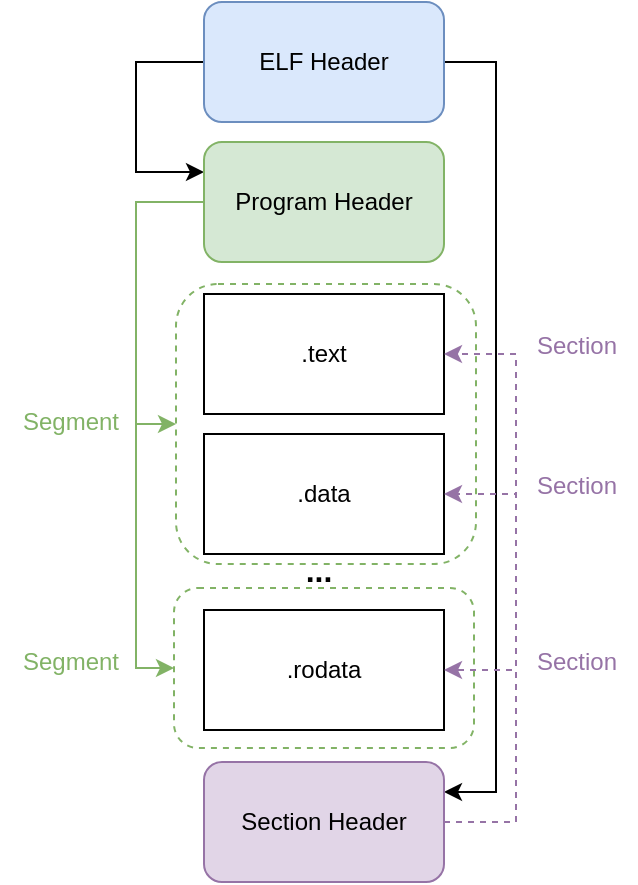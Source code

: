 <mxfile version="20.2.4" type="github"><diagram id="Z5wUyZYE_nOQRbvdjFhS" name="第 1 页"><mxGraphModel dx="1119" dy="695" grid="1" gridSize="10" guides="1" tooltips="1" connect="1" arrows="1" fold="1" page="1" pageScale="1" pageWidth="827" pageHeight="1169" math="0" shadow="0"><root><mxCell id="0"/><mxCell id="1" parent="0"/><mxCell id="8jTFb-6yWXIkbNjpbF5--13" value="" style="rounded=1;whiteSpace=wrap;html=1;fontSize=16;shadow=0;glass=0;strokeColor=#82B366;dashed=1;" vertex="1" parent="1"><mxGeometry x="339" y="453" width="150" height="80" as="geometry"/></mxCell><mxCell id="8jTFb-6yWXIkbNjpbF5--11" value="" style="rounded=1;whiteSpace=wrap;html=1;fontSize=16;shadow=0;glass=0;strokeColor=#82B366;dashed=1;" vertex="1" parent="1"><mxGeometry x="340" y="301" width="150" height="140" as="geometry"/></mxCell><mxCell id="8jTFb-6yWXIkbNjpbF5--14" style="edgeStyle=orthogonalEdgeStyle;rounded=0;orthogonalLoop=1;jettySize=auto;html=1;exitX=0;exitY=0.5;exitDx=0;exitDy=0;entryX=0;entryY=0.25;entryDx=0;entryDy=0;fontSize=16;" edge="1" parent="1" source="8jTFb-6yWXIkbNjpbF5--1" target="8jTFb-6yWXIkbNjpbF5--2"><mxGeometry relative="1" as="geometry"><Array as="points"><mxPoint x="320" y="190"/><mxPoint x="320" y="245"/></Array></mxGeometry></mxCell><mxCell id="8jTFb-6yWXIkbNjpbF5--26" style="edgeStyle=orthogonalEdgeStyle;rounded=0;orthogonalLoop=1;jettySize=auto;html=1;exitX=1;exitY=0.5;exitDx=0;exitDy=0;entryX=1;entryY=0.25;entryDx=0;entryDy=0;fontSize=12;" edge="1" parent="1" source="8jTFb-6yWXIkbNjpbF5--1" target="8jTFb-6yWXIkbNjpbF5--8"><mxGeometry relative="1" as="geometry"><Array as="points"><mxPoint x="500" y="190"/><mxPoint x="500" y="555"/></Array></mxGeometry></mxCell><mxCell id="8jTFb-6yWXIkbNjpbF5--1" value="ELF Header" style="rounded=1;whiteSpace=wrap;html=1;fillColor=#dae8fc;strokeColor=#6c8ebf;" vertex="1" parent="1"><mxGeometry x="354" y="160" width="120" height="60" as="geometry"/></mxCell><mxCell id="8jTFb-6yWXIkbNjpbF5--20" style="edgeStyle=orthogonalEdgeStyle;rounded=0;orthogonalLoop=1;jettySize=auto;html=1;entryX=0;entryY=0.5;entryDx=0;entryDy=0;fontSize=16;exitX=0;exitY=0.5;exitDx=0;exitDy=0;strokeColor=#82B366;" edge="1" parent="1" source="8jTFb-6yWXIkbNjpbF5--2" target="8jTFb-6yWXIkbNjpbF5--11"><mxGeometry relative="1" as="geometry"><Array as="points"><mxPoint x="320" y="260"/><mxPoint x="320" y="371"/></Array></mxGeometry></mxCell><mxCell id="8jTFb-6yWXIkbNjpbF5--24" style="edgeStyle=orthogonalEdgeStyle;rounded=0;orthogonalLoop=1;jettySize=auto;html=1;exitX=0;exitY=0.5;exitDx=0;exitDy=0;entryX=0;entryY=0.5;entryDx=0;entryDy=0;fontSize=12;strokeColor=#82B366;" edge="1" parent="1" source="8jTFb-6yWXIkbNjpbF5--2" target="8jTFb-6yWXIkbNjpbF5--13"><mxGeometry relative="1" as="geometry"><Array as="points"><mxPoint x="320" y="260"/><mxPoint x="320" y="493"/></Array></mxGeometry></mxCell><mxCell id="8jTFb-6yWXIkbNjpbF5--2" value="Program Header" style="rounded=1;whiteSpace=wrap;html=1;fillColor=#d5e8d4;strokeColor=#82b366;" vertex="1" parent="1"><mxGeometry x="354" y="230" width="120" height="60" as="geometry"/></mxCell><mxCell id="8jTFb-6yWXIkbNjpbF5--4" value=".rodata" style="rounded=0;whiteSpace=wrap;html=1;" vertex="1" parent="1"><mxGeometry x="354" y="464" width="120" height="60" as="geometry"/></mxCell><mxCell id="8jTFb-6yWXIkbNjpbF5--6" value=".data" style="rounded=0;whiteSpace=wrap;html=1;" vertex="1" parent="1"><mxGeometry x="354" y="376" width="120" height="60" as="geometry"/></mxCell><mxCell id="8jTFb-6yWXIkbNjpbF5--7" value=".text" style="rounded=0;whiteSpace=wrap;html=1;" vertex="1" parent="1"><mxGeometry x="354" y="306" width="120" height="60" as="geometry"/></mxCell><mxCell id="8jTFb-6yWXIkbNjpbF5--27" style="edgeStyle=orthogonalEdgeStyle;rounded=0;orthogonalLoop=1;jettySize=auto;html=1;exitX=1;exitY=0.5;exitDx=0;exitDy=0;entryX=1;entryY=0.5;entryDx=0;entryDy=0;fontSize=12;strokeColor=#9673a6;dashed=1;fillColor=#e1d5e7;" edge="1" parent="1" source="8jTFb-6yWXIkbNjpbF5--8" target="8jTFb-6yWXIkbNjpbF5--4"><mxGeometry relative="1" as="geometry"><Array as="points"><mxPoint x="510" y="570"/><mxPoint x="510" y="494"/></Array></mxGeometry></mxCell><mxCell id="8jTFb-6yWXIkbNjpbF5--28" style="edgeStyle=orthogonalEdgeStyle;rounded=0;orthogonalLoop=1;jettySize=auto;html=1;exitX=1;exitY=0.5;exitDx=0;exitDy=0;entryX=1;entryY=0.5;entryDx=0;entryDy=0;fontSize=12;strokeColor=#9673a6;dashed=1;fillColor=#e1d5e7;" edge="1" parent="1" source="8jTFb-6yWXIkbNjpbF5--8" target="8jTFb-6yWXIkbNjpbF5--6"><mxGeometry relative="1" as="geometry"><Array as="points"><mxPoint x="510" y="570"/><mxPoint x="510" y="406"/></Array></mxGeometry></mxCell><mxCell id="8jTFb-6yWXIkbNjpbF5--29" style="edgeStyle=orthogonalEdgeStyle;rounded=0;orthogonalLoop=1;jettySize=auto;html=1;exitX=1;exitY=0.5;exitDx=0;exitDy=0;entryX=1;entryY=0.5;entryDx=0;entryDy=0;fontSize=12;strokeColor=#9673a6;dashed=1;fillColor=#e1d5e7;" edge="1" parent="1" source="8jTFb-6yWXIkbNjpbF5--8" target="8jTFb-6yWXIkbNjpbF5--7"><mxGeometry relative="1" as="geometry"><Array as="points"><mxPoint x="510" y="570"/><mxPoint x="510" y="336"/></Array></mxGeometry></mxCell><mxCell id="8jTFb-6yWXIkbNjpbF5--8" value="Section Header" style="rounded=1;whiteSpace=wrap;html=1;fillColor=#e1d5e7;strokeColor=#9673a6;" vertex="1" parent="1"><mxGeometry x="354" y="540" width="120" height="60" as="geometry"/></mxCell><mxCell id="8jTFb-6yWXIkbNjpbF5--9" value="&lt;b&gt;&lt;font style=&quot;font-size: 16px;&quot;&gt;...&lt;/font&gt;&lt;/b&gt;" style="text;html=1;align=center;verticalAlign=middle;resizable=0;points=[];autosize=1;strokeColor=none;fillColor=none;" vertex="1" parent="1"><mxGeometry x="391" y="429" width="40" height="30" as="geometry"/></mxCell><mxCell id="8jTFb-6yWXIkbNjpbF5--23" value="&lt;font color=&quot;#82b366&quot;&gt;Segment&lt;/font&gt;" style="text;html=1;align=center;verticalAlign=middle;resizable=0;points=[];autosize=1;strokeColor=none;fillColor=none;fontSize=12;" vertex="1" parent="1"><mxGeometry x="252" y="355" width="70" height="30" as="geometry"/></mxCell><mxCell id="8jTFb-6yWXIkbNjpbF5--25" value="&lt;font color=&quot;#82b366&quot;&gt;Segment&lt;/font&gt;" style="text;html=1;align=center;verticalAlign=middle;resizable=0;points=[];autosize=1;strokeColor=none;fillColor=none;fontSize=12;" vertex="1" parent="1"><mxGeometry x="252" y="475" width="70" height="30" as="geometry"/></mxCell><mxCell id="8jTFb-6yWXIkbNjpbF5--30" value="&lt;font color=&quot;#9673a6&quot;&gt;Section&lt;/font&gt;" style="text;html=1;align=center;verticalAlign=middle;resizable=0;points=[];autosize=1;strokeColor=none;fillColor=none;fontSize=12;fontColor=#82B366;" vertex="1" parent="1"><mxGeometry x="510" y="317" width="60" height="30" as="geometry"/></mxCell><mxCell id="8jTFb-6yWXIkbNjpbF5--31" value="&lt;font color=&quot;#9673a6&quot;&gt;Section&lt;/font&gt;" style="text;html=1;align=center;verticalAlign=middle;resizable=0;points=[];autosize=1;strokeColor=none;fillColor=none;fontSize=12;fontColor=#82B366;" vertex="1" parent="1"><mxGeometry x="510" y="387" width="60" height="30" as="geometry"/></mxCell><mxCell id="8jTFb-6yWXIkbNjpbF5--32" value="&lt;font color=&quot;#9673a6&quot;&gt;Section&lt;/font&gt;" style="text;html=1;align=center;verticalAlign=middle;resizable=0;points=[];autosize=1;strokeColor=none;fillColor=none;fontSize=12;fontColor=#82B366;" vertex="1" parent="1"><mxGeometry x="510" y="475" width="60" height="30" as="geometry"/></mxCell></root></mxGraphModel></diagram></mxfile>